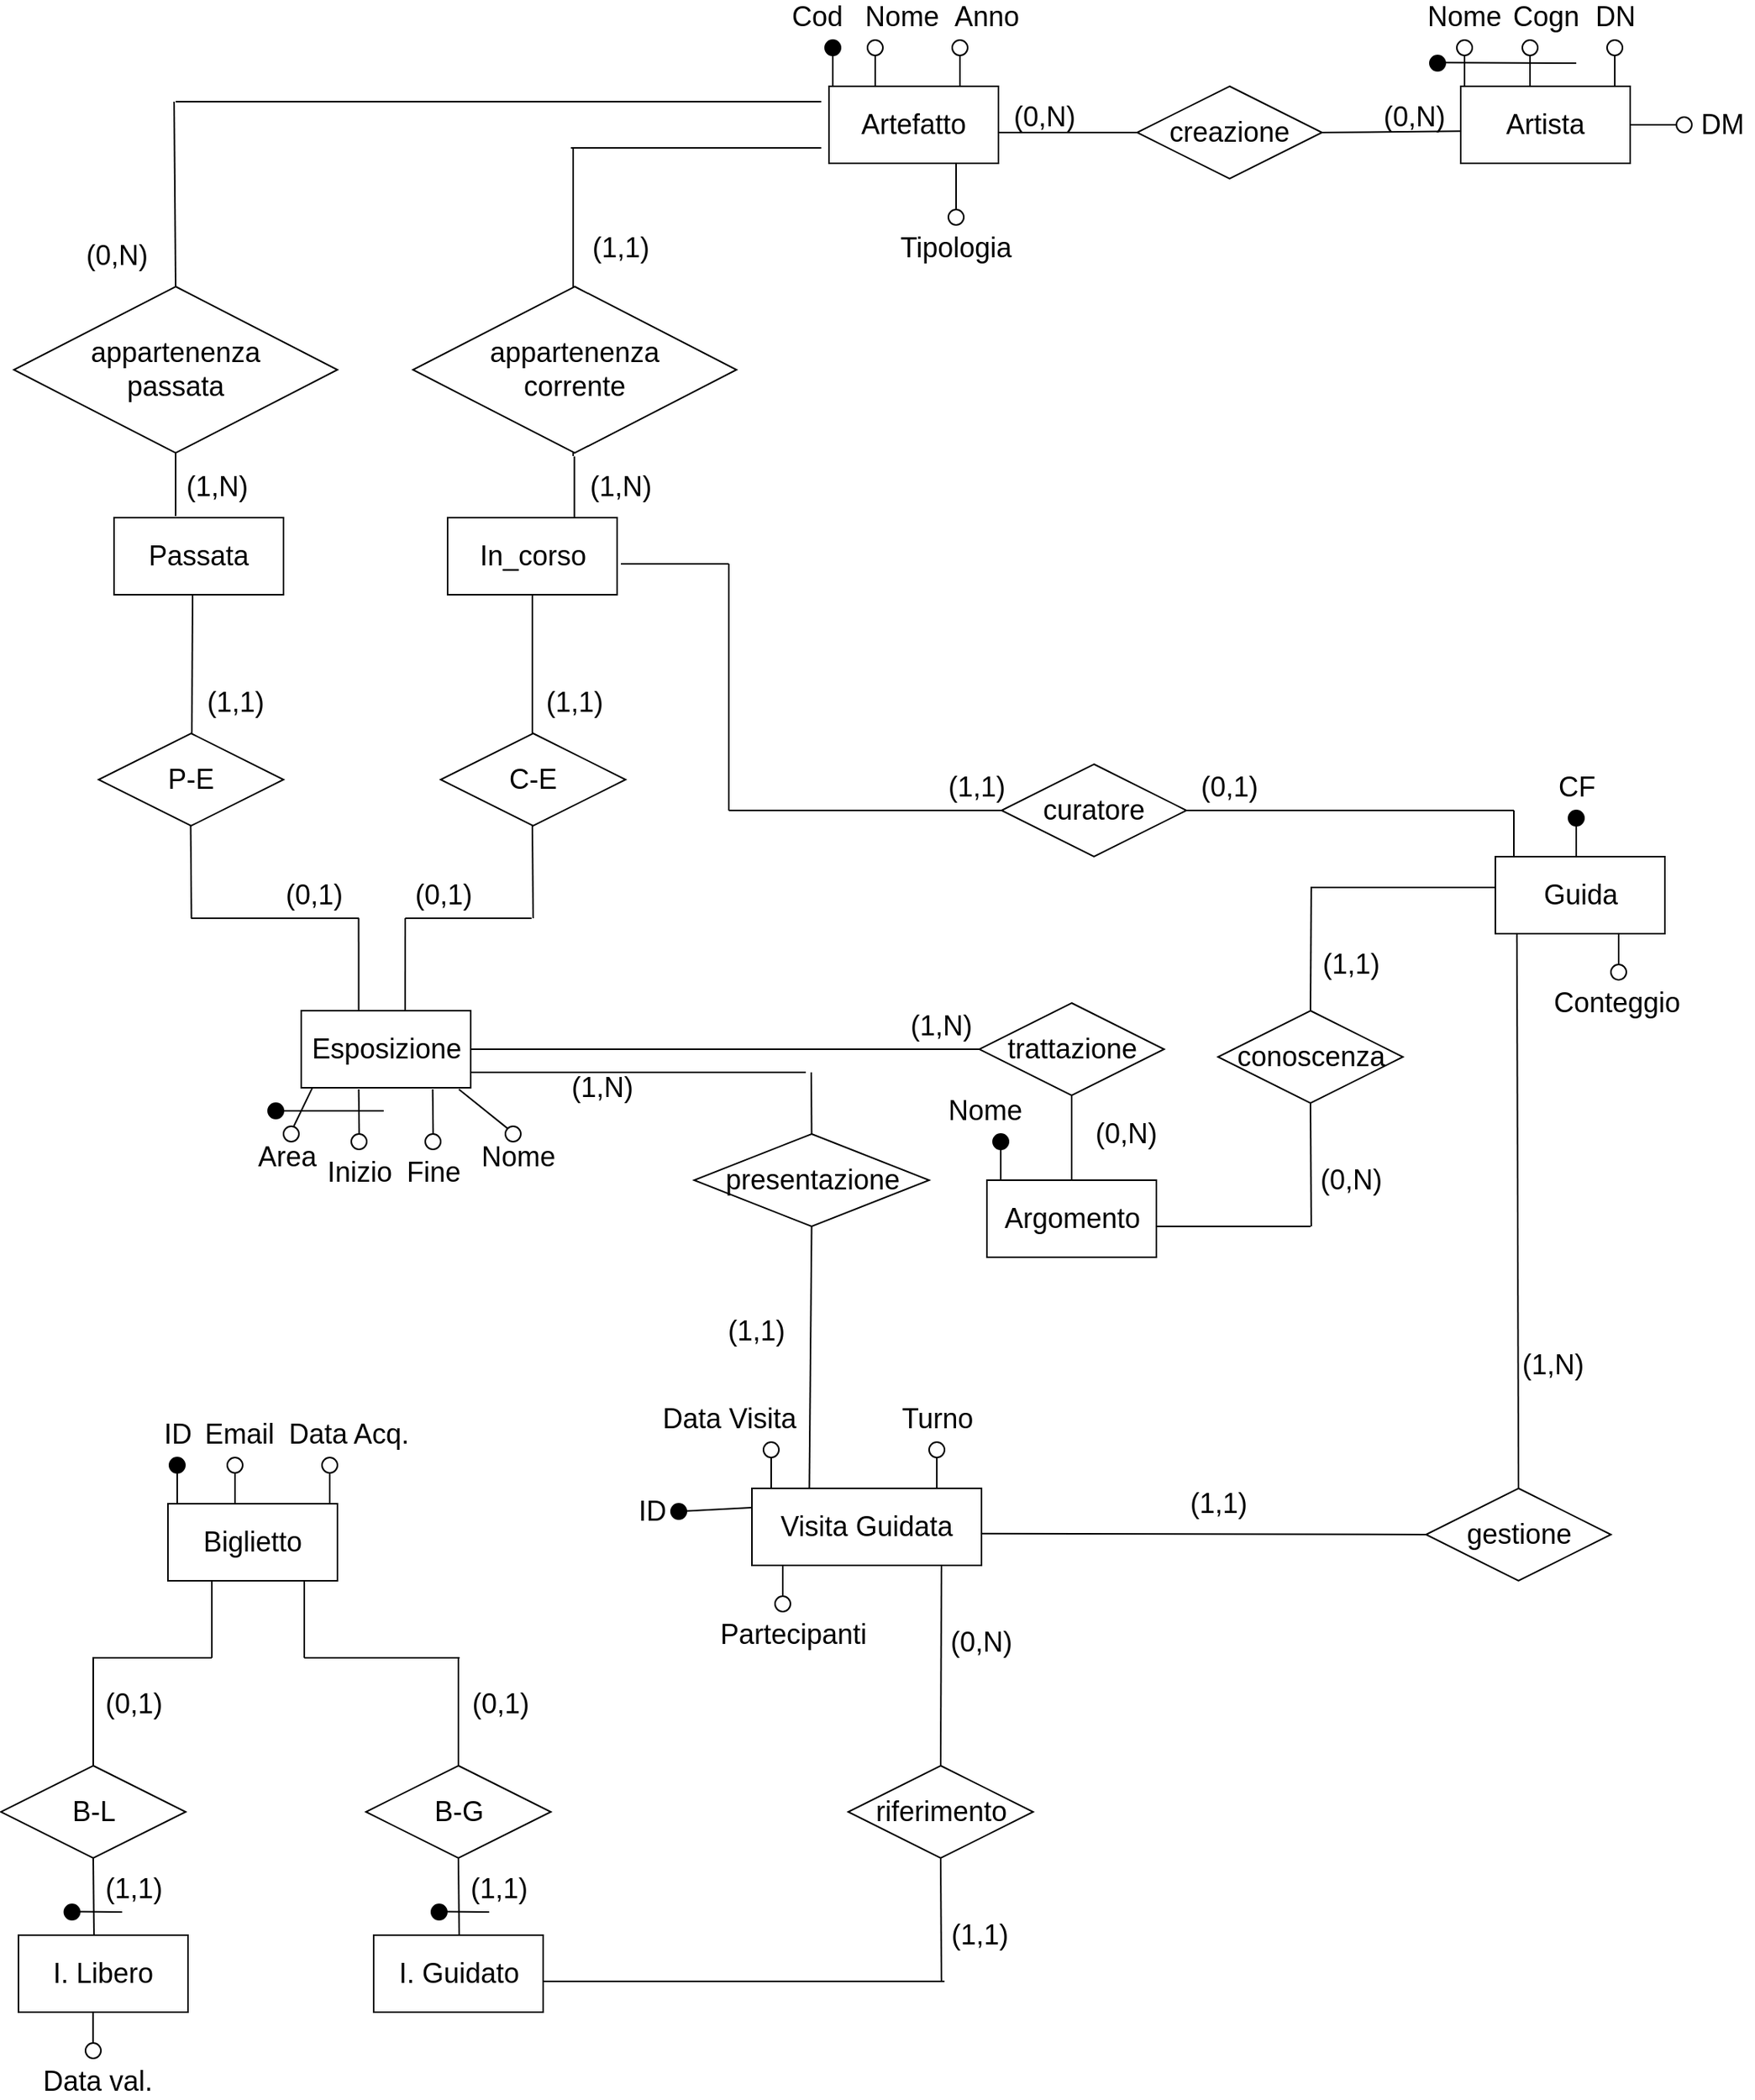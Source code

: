 <mxfile version="27.0.5">
  <diagram name="Pagina-1" id="Ua4fDR24wiAR4LlEWLa4">
    <mxGraphModel dx="5289" dy="1716" grid="1" gridSize="10" guides="1" tooltips="1" connect="1" arrows="1" fold="1" page="1" pageScale="1" pageWidth="1169" pageHeight="1654" math="0" shadow="0">
      <root>
        <mxCell id="0" />
        <mxCell id="1" parent="0" />
        <mxCell id="BTts3sad6gbxhObY6tP0-1" value="&lt;font style=&quot;font-size: 18px;&quot;&gt;Artefatto&lt;/font&gt;" style="whiteSpace=wrap;html=1;align=center;" parent="1" vertex="1">
          <mxGeometry x="-1775" y="80" width="110" height="50" as="geometry" />
        </mxCell>
        <mxCell id="BTts3sad6gbxhObY6tP0-2" value="" style="endArrow=none;html=1;rounded=0;entryX=0.5;entryY=1;entryDx=0;entryDy=0;entryPerimeter=0;" parent="1" source="BTts3sad6gbxhObY6tP0-11" edge="1">
          <mxGeometry width="50" height="50" relative="1" as="geometry">
            <mxPoint x="-1772.5" y="80" as="sourcePoint" />
            <mxPoint x="-1772.5" y="60" as="targetPoint" />
          </mxGeometry>
        </mxCell>
        <mxCell id="BTts3sad6gbxhObY6tP0-3" value="&lt;font style=&quot;font-size: 18px;&quot;&gt;Cod&lt;/font&gt;" style="text;html=1;align=center;verticalAlign=middle;whiteSpace=wrap;rounded=0;" parent="1" vertex="1">
          <mxGeometry x="-1805" y="30" width="45" height="10" as="geometry" />
        </mxCell>
        <mxCell id="BTts3sad6gbxhObY6tP0-4" value="" style="verticalLabelPosition=bottom;verticalAlign=top;html=1;shape=mxgraph.flowchart.on-page_reference;" parent="1" vertex="1">
          <mxGeometry x="-1750" y="50" width="10" height="10" as="geometry" />
        </mxCell>
        <mxCell id="BTts3sad6gbxhObY6tP0-5" value="" style="endArrow=none;html=1;rounded=0;entryX=0.5;entryY=1;entryDx=0;entryDy=0;entryPerimeter=0;" parent="1" target="BTts3sad6gbxhObY6tP0-4" edge="1">
          <mxGeometry width="50" height="50" relative="1" as="geometry">
            <mxPoint x="-1745" y="80" as="sourcePoint" />
            <mxPoint x="-1700" y="60" as="targetPoint" />
          </mxGeometry>
        </mxCell>
        <mxCell id="BTts3sad6gbxhObY6tP0-6" value="&lt;font style=&quot;font-size: 18px;&quot;&gt;Nome&lt;/font&gt;" style="text;html=1;align=center;verticalAlign=middle;whiteSpace=wrap;rounded=0;" parent="1" vertex="1">
          <mxGeometry x="-1750" y="30" width="45" height="10" as="geometry" />
        </mxCell>
        <mxCell id="BTts3sad6gbxhObY6tP0-7" value="" style="verticalLabelPosition=bottom;verticalAlign=top;html=1;shape=mxgraph.flowchart.on-page_reference;" parent="1" vertex="1">
          <mxGeometry x="-1695" y="50" width="10" height="10" as="geometry" />
        </mxCell>
        <mxCell id="BTts3sad6gbxhObY6tP0-8" value="" style="endArrow=none;html=1;rounded=0;entryX=0.5;entryY=1;entryDx=0;entryDy=0;entryPerimeter=0;" parent="1" target="BTts3sad6gbxhObY6tP0-7" edge="1">
          <mxGeometry width="50" height="50" relative="1" as="geometry">
            <mxPoint x="-1690" y="80" as="sourcePoint" />
            <mxPoint x="-1645" y="60" as="targetPoint" />
          </mxGeometry>
        </mxCell>
        <mxCell id="BTts3sad6gbxhObY6tP0-9" value="&lt;font style=&quot;font-size: 18px;&quot;&gt;Anno&lt;/font&gt;" style="text;html=1;align=center;verticalAlign=middle;whiteSpace=wrap;rounded=0;" parent="1" vertex="1">
          <mxGeometry x="-1695" y="30" width="45" height="10" as="geometry" />
        </mxCell>
        <mxCell id="BTts3sad6gbxhObY6tP0-10" value="" style="endArrow=none;html=1;rounded=0;entryX=0.5;entryY=1;entryDx=0;entryDy=0;entryPerimeter=0;" parent="1" target="BTts3sad6gbxhObY6tP0-11" edge="1">
          <mxGeometry width="50" height="50" relative="1" as="geometry">
            <mxPoint x="-1772.5" y="80" as="sourcePoint" />
            <mxPoint x="-1772.5" y="60" as="targetPoint" />
          </mxGeometry>
        </mxCell>
        <mxCell id="BTts3sad6gbxhObY6tP0-11" value="" style="verticalLabelPosition=bottom;verticalAlign=top;html=1;shape=mxgraph.flowchart.on-page_reference;fillColor=#000000;" parent="1" vertex="1">
          <mxGeometry x="-1777.5" y="50" width="10" height="10" as="geometry" />
        </mxCell>
        <mxCell id="BTts3sad6gbxhObY6tP0-12" value="&lt;font style=&quot;font-size: 18px;&quot;&gt;Artista&lt;/font&gt;" style="whiteSpace=wrap;html=1;align=center;" parent="1" vertex="1">
          <mxGeometry x="-1365" y="80" width="110" height="50" as="geometry" />
        </mxCell>
        <mxCell id="BTts3sad6gbxhObY6tP0-13" value="" style="endArrow=none;html=1;rounded=0;entryX=0.5;entryY=1;entryDx=0;entryDy=0;entryPerimeter=0;" parent="1" source="BTts3sad6gbxhObY6tP0-22" edge="1">
          <mxGeometry width="50" height="50" relative="1" as="geometry">
            <mxPoint x="-1362.5" y="80" as="sourcePoint" />
            <mxPoint x="-1362.5" y="60" as="targetPoint" />
          </mxGeometry>
        </mxCell>
        <mxCell id="BTts3sad6gbxhObY6tP0-14" value="&lt;font style=&quot;font-size: 18px;&quot;&gt;Nome&lt;/font&gt;" style="text;html=1;align=center;verticalAlign=middle;whiteSpace=wrap;rounded=0;" parent="1" vertex="1">
          <mxGeometry x="-1385" y="30" width="45" height="10" as="geometry" />
        </mxCell>
        <mxCell id="BTts3sad6gbxhObY6tP0-15" value="" style="verticalLabelPosition=bottom;verticalAlign=top;html=1;shape=mxgraph.flowchart.on-page_reference;" parent="1" vertex="1">
          <mxGeometry x="-1325" y="50" width="10" height="10" as="geometry" />
        </mxCell>
        <mxCell id="BTts3sad6gbxhObY6tP0-16" value="" style="endArrow=none;html=1;rounded=0;entryX=0.5;entryY=1;entryDx=0;entryDy=0;entryPerimeter=0;" parent="1" target="BTts3sad6gbxhObY6tP0-15" edge="1">
          <mxGeometry width="50" height="50" relative="1" as="geometry">
            <mxPoint x="-1320" y="80" as="sourcePoint" />
            <mxPoint x="-1275" y="60" as="targetPoint" />
          </mxGeometry>
        </mxCell>
        <mxCell id="BTts3sad6gbxhObY6tP0-17" value="&lt;font style=&quot;font-size: 18px;&quot;&gt;Cogn&lt;/font&gt;" style="text;html=1;align=center;verticalAlign=middle;whiteSpace=wrap;rounded=0;" parent="1" vertex="1">
          <mxGeometry x="-1332.5" y="30" width="45" height="10" as="geometry" />
        </mxCell>
        <mxCell id="BTts3sad6gbxhObY6tP0-18" value="" style="verticalLabelPosition=bottom;verticalAlign=top;html=1;shape=mxgraph.flowchart.on-page_reference;" parent="1" vertex="1">
          <mxGeometry x="-1270" y="50" width="10" height="10" as="geometry" />
        </mxCell>
        <mxCell id="BTts3sad6gbxhObY6tP0-19" value="" style="endArrow=none;html=1;rounded=0;entryX=0.5;entryY=1;entryDx=0;entryDy=0;entryPerimeter=0;" parent="1" target="BTts3sad6gbxhObY6tP0-18" edge="1">
          <mxGeometry width="50" height="50" relative="1" as="geometry">
            <mxPoint x="-1265" y="80" as="sourcePoint" />
            <mxPoint x="-1220" y="60" as="targetPoint" />
          </mxGeometry>
        </mxCell>
        <mxCell id="BTts3sad6gbxhObY6tP0-20" value="&lt;font style=&quot;font-size: 18px;&quot;&gt;DN&lt;/font&gt;" style="text;html=1;align=center;verticalAlign=middle;whiteSpace=wrap;rounded=0;" parent="1" vertex="1">
          <mxGeometry x="-1287.5" y="30" width="45" height="10" as="geometry" />
        </mxCell>
        <mxCell id="BTts3sad6gbxhObY6tP0-21" value="" style="endArrow=none;html=1;rounded=0;entryX=0.5;entryY=1;entryDx=0;entryDy=0;entryPerimeter=0;" parent="1" target="BTts3sad6gbxhObY6tP0-22" edge="1">
          <mxGeometry width="50" height="50" relative="1" as="geometry">
            <mxPoint x="-1362.5" y="80" as="sourcePoint" />
            <mxPoint x="-1362.5" y="60" as="targetPoint" />
          </mxGeometry>
        </mxCell>
        <mxCell id="BTts3sad6gbxhObY6tP0-22" value="" style="verticalLabelPosition=bottom;verticalAlign=top;html=1;shape=mxgraph.flowchart.on-page_reference;fillColor=#FFFFFF;" parent="1" vertex="1">
          <mxGeometry x="-1367.5" y="50" width="10" height="10" as="geometry" />
        </mxCell>
        <mxCell id="BTts3sad6gbxhObY6tP0-23" value="" style="endArrow=none;html=1;rounded=0;exitX=1;exitY=0.5;exitDx=0;exitDy=0;" parent="1" source="BTts3sad6gbxhObY6tP0-26" edge="1">
          <mxGeometry width="50" height="50" relative="1" as="geometry">
            <mxPoint x="-1202.5" y="110" as="sourcePoint" />
            <mxPoint x="-1225" y="105" as="targetPoint" />
          </mxGeometry>
        </mxCell>
        <mxCell id="BTts3sad6gbxhObY6tP0-24" value="&lt;font style=&quot;font-size: 18px;&quot;&gt;DM&lt;/font&gt;" style="text;html=1;align=center;verticalAlign=middle;whiteSpace=wrap;rounded=0;" parent="1" vertex="1">
          <mxGeometry x="-1215" y="100" width="40" height="10" as="geometry" />
        </mxCell>
        <mxCell id="BTts3sad6gbxhObY6tP0-25" value="" style="endArrow=none;html=1;rounded=0;exitX=1;exitY=0.5;exitDx=0;exitDy=0;" parent="1" source="BTts3sad6gbxhObY6tP0-12" target="BTts3sad6gbxhObY6tP0-26" edge="1">
          <mxGeometry width="50" height="50" relative="1" as="geometry">
            <mxPoint x="-1255" y="105" as="sourcePoint" />
            <mxPoint x="-1225" y="105" as="targetPoint" />
          </mxGeometry>
        </mxCell>
        <mxCell id="BTts3sad6gbxhObY6tP0-26" value="" style="verticalLabelPosition=bottom;verticalAlign=top;html=1;shape=mxgraph.flowchart.on-page_reference;" parent="1" vertex="1">
          <mxGeometry x="-1225" y="100" width="10" height="10" as="geometry" />
        </mxCell>
        <mxCell id="BTts3sad6gbxhObY6tP0-27" value="" style="endArrow=none;html=1;rounded=0;" parent="1" edge="1">
          <mxGeometry width="50" height="50" relative="1" as="geometry">
            <mxPoint x="-1376.25" y="64.58" as="sourcePoint" />
            <mxPoint x="-1290" y="65" as="targetPoint" />
          </mxGeometry>
        </mxCell>
        <mxCell id="BTts3sad6gbxhObY6tP0-28" value="" style="verticalLabelPosition=bottom;verticalAlign=top;html=1;shape=mxgraph.flowchart.on-page_reference;fillColor=#000000;" parent="1" vertex="1">
          <mxGeometry x="-1385" y="60" width="10" height="10" as="geometry" />
        </mxCell>
        <mxCell id="BTts3sad6gbxhObY6tP0-29" value="" style="endArrow=none;html=1;rounded=0;entryX=0;entryY=0.5;entryDx=0;entryDy=0;" parent="1" target="BTts3sad6gbxhObY6tP0-31" edge="1">
          <mxGeometry width="50" height="50" relative="1" as="geometry">
            <mxPoint x="-1665" y="110" as="sourcePoint" />
            <mxPoint x="-1575" y="110" as="targetPoint" />
          </mxGeometry>
        </mxCell>
        <mxCell id="BTts3sad6gbxhObY6tP0-30" value="" style="endArrow=none;html=1;rounded=0;exitX=1;exitY=0.5;exitDx=0;exitDy=0;" parent="1" source="BTts3sad6gbxhObY6tP0-31" edge="1">
          <mxGeometry width="50" height="50" relative="1" as="geometry">
            <mxPoint x="-1455" y="109" as="sourcePoint" />
            <mxPoint x="-1365" y="109.17" as="targetPoint" />
          </mxGeometry>
        </mxCell>
        <mxCell id="BTts3sad6gbxhObY6tP0-31" value="&lt;font style=&quot;font-size: 18px;&quot;&gt;creazione&lt;/font&gt;" style="shape=rhombus;perimeter=rhombusPerimeter;whiteSpace=wrap;html=1;align=center;" parent="1" vertex="1">
          <mxGeometry x="-1575" y="80" width="120" height="60" as="geometry" />
        </mxCell>
        <mxCell id="BTts3sad6gbxhObY6tP0-32" value="&lt;font style=&quot;font-size: 18px;&quot;&gt;(0,N)&lt;/font&gt;" style="text;html=1;align=center;verticalAlign=middle;whiteSpace=wrap;rounded=0;" parent="1" vertex="1">
          <mxGeometry x="-1655" y="90" width="40" height="20" as="geometry" />
        </mxCell>
        <mxCell id="BTts3sad6gbxhObY6tP0-33" value="&lt;font style=&quot;font-size: 18px;&quot;&gt;(0,N)&lt;/font&gt;" style="text;html=1;align=center;verticalAlign=middle;whiteSpace=wrap;rounded=0;" parent="1" vertex="1">
          <mxGeometry x="-1415" y="90" width="40" height="20" as="geometry" />
        </mxCell>
        <mxCell id="BTts3sad6gbxhObY6tP0-34" value="&lt;span style=&quot;font-size: 18px;&quot;&gt;Esposizione&lt;/span&gt;" style="whiteSpace=wrap;html=1;align=center;" parent="1" vertex="1">
          <mxGeometry x="-2117.5" y="680" width="110" height="50" as="geometry" />
        </mxCell>
        <mxCell id="BTts3sad6gbxhObY6tP0-35" value="" style="endArrow=none;html=1;rounded=0;entryX=0.617;entryY=-0.019;entryDx=0;entryDy=0;entryPerimeter=0;" parent="1" edge="1">
          <mxGeometry width="50" height="50" relative="1" as="geometry">
            <mxPoint x="-2080.196" y="730.95" as="sourcePoint" />
            <mxPoint x="-2079.88" y="760" as="targetPoint" />
          </mxGeometry>
        </mxCell>
        <mxCell id="BTts3sad6gbxhObY6tP0-36" value="" style="verticalLabelPosition=bottom;verticalAlign=top;html=1;shape=mxgraph.flowchart.on-page_reference;fillColor=#FFFFFF;" parent="1" vertex="1">
          <mxGeometry x="-2085" y="760" width="10" height="10" as="geometry" />
        </mxCell>
        <mxCell id="BTts3sad6gbxhObY6tP0-37" value="" style="endArrow=none;html=1;rounded=0;exitX=0.5;exitY=0;exitDx=0;exitDy=0;" parent="1" edge="1">
          <mxGeometry relative="1" as="geometry">
            <mxPoint x="-1941" y="320" as="sourcePoint" />
            <mxPoint x="-1941" y="120" as="targetPoint" />
          </mxGeometry>
        </mxCell>
        <mxCell id="BTts3sad6gbxhObY6tP0-38" value="&lt;span style=&quot;font-size: 18px;&quot;&gt;appartenenza&lt;/span&gt;&lt;div&gt;&lt;span style=&quot;font-size: 18px;&quot;&gt;corrente&lt;/span&gt;&lt;/div&gt;" style="shape=rhombus;perimeter=rhombusPerimeter;whiteSpace=wrap;html=1;align=center;" parent="1" vertex="1">
          <mxGeometry x="-2045" y="210" width="210" height="108" as="geometry" />
        </mxCell>
        <mxCell id="BTts3sad6gbxhObY6tP0-39" value="" style="endArrow=none;html=1;rounded=0;entryX=0.5;entryY=1;entryDx=0;entryDy=0;entryPerimeter=0;" parent="1" source="BTts3sad6gbxhObY6tP0-42" edge="1">
          <mxGeometry width="50" height="50" relative="1" as="geometry">
            <mxPoint x="-1290" y="580" as="sourcePoint" />
            <mxPoint x="-1290" y="560" as="targetPoint" />
          </mxGeometry>
        </mxCell>
        <mxCell id="BTts3sad6gbxhObY6tP0-40" value="&lt;span style=&quot;font-size: 18px;&quot;&gt;CF&lt;/span&gt;" style="text;html=1;align=center;verticalAlign=middle;whiteSpace=wrap;rounded=0;" parent="1" vertex="1">
          <mxGeometry x="-1312.5" y="530" width="45" height="10" as="geometry" />
        </mxCell>
        <mxCell id="BTts3sad6gbxhObY6tP0-41" value="" style="endArrow=none;html=1;rounded=0;entryX=0.5;entryY=1;entryDx=0;entryDy=0;entryPerimeter=0;" parent="1" target="BTts3sad6gbxhObY6tP0-42" edge="1">
          <mxGeometry width="50" height="50" relative="1" as="geometry">
            <mxPoint x="-1290" y="580" as="sourcePoint" />
            <mxPoint x="-1290" y="560" as="targetPoint" />
          </mxGeometry>
        </mxCell>
        <mxCell id="BTts3sad6gbxhObY6tP0-42" value="" style="verticalLabelPosition=bottom;verticalAlign=top;html=1;shape=mxgraph.flowchart.on-page_reference;fillColor=#000000;" parent="1" vertex="1">
          <mxGeometry x="-1295" y="550" width="10" height="10" as="geometry" />
        </mxCell>
        <mxCell id="BTts3sad6gbxhObY6tP0-43" value="&lt;span style=&quot;font-size: 18px;&quot;&gt;Guida&lt;/span&gt;" style="whiteSpace=wrap;html=1;align=center;" parent="1" vertex="1">
          <mxGeometry x="-1342.5" y="580" width="110" height="50" as="geometry" />
        </mxCell>
        <mxCell id="BTts3sad6gbxhObY6tP0-44" value="" style="verticalLabelPosition=bottom;verticalAlign=top;html=1;shape=mxgraph.flowchart.on-page_reference;" parent="1" vertex="1">
          <mxGeometry x="-1267.5" y="650" width="10" height="10" as="geometry" />
        </mxCell>
        <mxCell id="BTts3sad6gbxhObY6tP0-45" value="" style="endArrow=none;html=1;rounded=0;entryX=0.5;entryY=0;entryDx=0;entryDy=0;entryPerimeter=0;" parent="1" target="BTts3sad6gbxhObY6tP0-44" edge="1">
          <mxGeometry width="50" height="50" relative="1" as="geometry">
            <mxPoint x="-1262.5" y="630" as="sourcePoint" />
            <mxPoint x="-1216.5" y="660" as="targetPoint" />
          </mxGeometry>
        </mxCell>
        <mxCell id="BTts3sad6gbxhObY6tP0-46" value="&lt;span style=&quot;font-size: 18px;&quot;&gt;Conteggio&lt;/span&gt;" style="text;html=1;align=center;verticalAlign=middle;whiteSpace=wrap;rounded=0;" parent="1" vertex="1">
          <mxGeometry x="-1286.5" y="670" width="45" height="10" as="geometry" />
        </mxCell>
        <mxCell id="BTts3sad6gbxhObY6tP0-47" value="&lt;span style=&quot;font-size: 18px;&quot;&gt;Argomento&lt;/span&gt;" style="whiteSpace=wrap;html=1;align=center;" parent="1" vertex="1">
          <mxGeometry x="-1672.5" y="790" width="110" height="50" as="geometry" />
        </mxCell>
        <mxCell id="BTts3sad6gbxhObY6tP0-48" value="" style="verticalLabelPosition=bottom;verticalAlign=top;html=1;shape=mxgraph.flowchart.on-page_reference;fillColor=#000000;" parent="1" vertex="1">
          <mxGeometry x="-1668.5" y="760" width="10" height="10" as="geometry" />
        </mxCell>
        <mxCell id="BTts3sad6gbxhObY6tP0-49" value="" style="endArrow=none;html=1;rounded=0;entryX=0.5;entryY=1;entryDx=0;entryDy=0;entryPerimeter=0;" parent="1" target="BTts3sad6gbxhObY6tP0-48" edge="1">
          <mxGeometry width="50" height="50" relative="1" as="geometry">
            <mxPoint x="-1663.5" y="790" as="sourcePoint" />
            <mxPoint x="-1618.5" y="770" as="targetPoint" />
          </mxGeometry>
        </mxCell>
        <mxCell id="BTts3sad6gbxhObY6tP0-50" value="&lt;font style=&quot;font-size: 18px;&quot;&gt;Nome&lt;/font&gt;" style="text;html=1;align=center;verticalAlign=middle;whiteSpace=wrap;rounded=0;" parent="1" vertex="1">
          <mxGeometry x="-1696.5" y="740" width="45" height="10" as="geometry" />
        </mxCell>
        <mxCell id="BTts3sad6gbxhObY6tP0-51" value="" style="endArrow=none;html=1;rounded=0;entryX=0;entryY=0.5;entryDx=0;entryDy=0;exitX=1;exitY=0.5;exitDx=0;exitDy=0;" parent="1" source="BTts3sad6gbxhObY6tP0-34" target="BTts3sad6gbxhObY6tP0-53" edge="1">
          <mxGeometry width="50" height="50" relative="1" as="geometry">
            <mxPoint x="-1972.5" y="820" as="sourcePoint" />
            <mxPoint x="-1882.5" y="820" as="targetPoint" />
          </mxGeometry>
        </mxCell>
        <mxCell id="BTts3sad6gbxhObY6tP0-52" value="" style="endArrow=none;html=1;rounded=0;exitX=0.5;exitY=1;exitDx=0;exitDy=0;entryX=0.5;entryY=0;entryDx=0;entryDy=0;" parent="1" source="BTts3sad6gbxhObY6tP0-53" target="BTts3sad6gbxhObY6tP0-47" edge="1">
          <mxGeometry width="50" height="50" relative="1" as="geometry">
            <mxPoint x="-1762.5" y="819" as="sourcePoint" />
            <mxPoint x="-1672.5" y="820" as="targetPoint" />
          </mxGeometry>
        </mxCell>
        <mxCell id="BTts3sad6gbxhObY6tP0-53" value="&lt;span style=&quot;font-size: 18px;&quot;&gt;trattazione&lt;/span&gt;" style="shape=rhombus;perimeter=rhombusPerimeter;whiteSpace=wrap;html=1;align=center;" parent="1" vertex="1">
          <mxGeometry x="-1677.5" y="675" width="120" height="60" as="geometry" />
        </mxCell>
        <mxCell id="BTts3sad6gbxhObY6tP0-54" value="&lt;font style=&quot;font-size: 18px;&quot;&gt;(1,N)&lt;/font&gt;" style="text;html=1;align=center;verticalAlign=middle;whiteSpace=wrap;rounded=0;" parent="1" vertex="1">
          <mxGeometry x="-1722.5" y="680" width="40" height="20" as="geometry" />
        </mxCell>
        <mxCell id="BTts3sad6gbxhObY6tP0-55" value="&lt;font style=&quot;font-size: 18px;&quot;&gt;(0,N)&lt;/font&gt;" style="text;html=1;align=center;verticalAlign=middle;whiteSpace=wrap;rounded=0;" parent="1" vertex="1">
          <mxGeometry x="-1602.5" y="750" width="40" height="20" as="geometry" />
        </mxCell>
        <mxCell id="BTts3sad6gbxhObY6tP0-56" value="&lt;span style=&quot;font-size: 18px;&quot;&gt;conoscenza&lt;/span&gt;" style="shape=rhombus;perimeter=rhombusPerimeter;whiteSpace=wrap;html=1;align=center;" parent="1" vertex="1">
          <mxGeometry x="-1522.5" y="680" width="120" height="60" as="geometry" />
        </mxCell>
        <mxCell id="BTts3sad6gbxhObY6tP0-57" value="" style="endArrow=none;html=1;rounded=0;exitX=0.5;exitY=0;exitDx=0;exitDy=0;" parent="1" source="BTts3sad6gbxhObY6tP0-56" edge="1">
          <mxGeometry width="50" height="50" relative="1" as="geometry">
            <mxPoint x="-1514" y="620" as="sourcePoint" />
            <mxPoint x="-1462" y="600" as="targetPoint" />
          </mxGeometry>
        </mxCell>
        <mxCell id="BTts3sad6gbxhObY6tP0-58" value="&lt;font style=&quot;font-size: 18px;&quot;&gt;(1,1)&lt;/font&gt;" style="text;html=1;align=center;verticalAlign=middle;whiteSpace=wrap;rounded=0;" parent="1" vertex="1">
          <mxGeometry x="-1456.5" y="640" width="40" height="20" as="geometry" />
        </mxCell>
        <mxCell id="BTts3sad6gbxhObY6tP0-59" value="" style="endArrow=none;html=1;rounded=0;exitX=0.5;exitY=0;exitDx=0;exitDy=0;entryX=0.5;entryY=1;entryDx=0;entryDy=0;" parent="1" target="BTts3sad6gbxhObY6tP0-56" edge="1">
          <mxGeometry width="50" height="50" relative="1" as="geometry">
            <mxPoint x="-1462" y="820" as="sourcePoint" />
            <mxPoint x="-1462" y="740" as="targetPoint" />
          </mxGeometry>
        </mxCell>
        <mxCell id="BTts3sad6gbxhObY6tP0-60" value="&lt;font style=&quot;font-size: 18px;&quot;&gt;(0,N)&lt;/font&gt;" style="text;html=1;align=center;verticalAlign=middle;whiteSpace=wrap;rounded=0;" parent="1" vertex="1">
          <mxGeometry x="-1456.5" y="780" width="40" height="20" as="geometry" />
        </mxCell>
        <mxCell id="BTts3sad6gbxhObY6tP0-61" value="" style="endArrow=none;html=1;rounded=0;" parent="1" edge="1">
          <mxGeometry width="50" height="50" relative="1" as="geometry">
            <mxPoint x="-1462.5" y="600" as="sourcePoint" />
            <mxPoint x="-1342.5" y="600" as="targetPoint" />
          </mxGeometry>
        </mxCell>
        <mxCell id="BTts3sad6gbxhObY6tP0-62" value="" style="endArrow=none;html=1;rounded=0;" parent="1" edge="1">
          <mxGeometry width="50" height="50" relative="1" as="geometry">
            <mxPoint x="-1562.5" y="820" as="sourcePoint" />
            <mxPoint x="-1462.5" y="820" as="targetPoint" />
          </mxGeometry>
        </mxCell>
        <mxCell id="BTts3sad6gbxhObY6tP0-63" value="&lt;span style=&quot;font-size: 18px;&quot;&gt;Visita Guidata&lt;/span&gt;" style="whiteSpace=wrap;html=1;align=center;" parent="1" vertex="1">
          <mxGeometry x="-1825" y="990" width="149" height="50" as="geometry" />
        </mxCell>
        <mxCell id="BTts3sad6gbxhObY6tP0-64" value="" style="verticalLabelPosition=bottom;verticalAlign=top;html=1;shape=mxgraph.flowchart.on-page_reference;" parent="1" vertex="1">
          <mxGeometry x="-1817.5" y="960" width="10" height="10" as="geometry" />
        </mxCell>
        <mxCell id="BTts3sad6gbxhObY6tP0-65" value="" style="endArrow=none;html=1;rounded=0;entryX=0.5;entryY=1;entryDx=0;entryDy=0;entryPerimeter=0;" parent="1" target="BTts3sad6gbxhObY6tP0-64" edge="1">
          <mxGeometry width="50" height="50" relative="1" as="geometry">
            <mxPoint x="-1812.5" y="990" as="sourcePoint" />
            <mxPoint x="-1767.5" y="970" as="targetPoint" />
          </mxGeometry>
        </mxCell>
        <mxCell id="BTts3sad6gbxhObY6tP0-66" value="&lt;font style=&quot;font-size: 18px;&quot;&gt;Data Visita&lt;/font&gt;" style="text;html=1;align=center;verticalAlign=middle;whiteSpace=wrap;rounded=0;" parent="1" vertex="1">
          <mxGeometry x="-1886" y="940" width="92.5" height="10" as="geometry" />
        </mxCell>
        <mxCell id="BTts3sad6gbxhObY6tP0-67" value="" style="verticalLabelPosition=bottom;verticalAlign=top;html=1;shape=mxgraph.flowchart.on-page_reference;" parent="1" vertex="1">
          <mxGeometry x="-1710" y="960" width="10" height="10" as="geometry" />
        </mxCell>
        <mxCell id="BTts3sad6gbxhObY6tP0-68" value="" style="endArrow=none;html=1;rounded=0;entryX=0.5;entryY=1;entryDx=0;entryDy=0;entryPerimeter=0;" parent="1" target="BTts3sad6gbxhObY6tP0-67" edge="1">
          <mxGeometry width="50" height="50" relative="1" as="geometry">
            <mxPoint x="-1705" y="990" as="sourcePoint" />
            <mxPoint x="-1660" y="970" as="targetPoint" />
          </mxGeometry>
        </mxCell>
        <mxCell id="BTts3sad6gbxhObY6tP0-69" value="&lt;span style=&quot;font-size: 18px;&quot;&gt;Turno&lt;/span&gt;" style="text;html=1;align=center;verticalAlign=middle;whiteSpace=wrap;rounded=0;" parent="1" vertex="1">
          <mxGeometry x="-1727.5" y="940" width="45" height="10" as="geometry" />
        </mxCell>
        <mxCell id="BTts3sad6gbxhObY6tP0-70" value="" style="verticalLabelPosition=bottom;verticalAlign=top;html=1;shape=mxgraph.flowchart.on-page_reference;" parent="1" vertex="1">
          <mxGeometry x="-1810" y="1060" width="10" height="10" as="geometry" />
        </mxCell>
        <mxCell id="BTts3sad6gbxhObY6tP0-71" value="" style="endArrow=none;html=1;rounded=0;entryX=0.5;entryY=0;entryDx=0;entryDy=0;entryPerimeter=0;" parent="1" target="BTts3sad6gbxhObY6tP0-70" edge="1">
          <mxGeometry width="50" height="50" relative="1" as="geometry">
            <mxPoint x="-1805" y="1040" as="sourcePoint" />
            <mxPoint x="-1760" y="1070" as="targetPoint" />
          </mxGeometry>
        </mxCell>
        <mxCell id="BTts3sad6gbxhObY6tP0-72" value="&lt;span style=&quot;font-size: 18px;&quot;&gt;Partecipanti&lt;/span&gt;" style="text;html=1;align=center;verticalAlign=middle;whiteSpace=wrap;rounded=0;" parent="1" vertex="1">
          <mxGeometry x="-1852.5" y="1080" width="107.5" height="10" as="geometry" />
        </mxCell>
        <mxCell id="BTts3sad6gbxhObY6tP0-73" value="&lt;font style=&quot;font-size: 18px;&quot;&gt;gestione&lt;/font&gt;" style="shape=rhombus;perimeter=rhombusPerimeter;whiteSpace=wrap;html=1;align=center;" parent="1" vertex="1">
          <mxGeometry x="-1387.5" y="990" width="120" height="60" as="geometry" />
        </mxCell>
        <mxCell id="BTts3sad6gbxhObY6tP0-74" value="" style="endArrow=none;html=1;rounded=0;exitX=0.5;exitY=0;exitDx=0;exitDy=0;entryX=0.127;entryY=1.004;entryDx=0;entryDy=0;entryPerimeter=0;" parent="1" source="BTts3sad6gbxhObY6tP0-73" target="BTts3sad6gbxhObY6tP0-43" edge="1">
          <mxGeometry width="50" height="50" relative="1" as="geometry">
            <mxPoint x="-1379" y="890" as="sourcePoint" />
            <mxPoint x="-1327" y="870" as="targetPoint" />
          </mxGeometry>
        </mxCell>
        <mxCell id="BTts3sad6gbxhObY6tP0-75" value="&lt;span style=&quot;font-size: 18px;&quot;&gt;(1,N)&lt;/span&gt;" style="text;html=1;align=center;verticalAlign=middle;whiteSpace=wrap;rounded=0;" parent="1" vertex="1">
          <mxGeometry x="-1325" y="900" width="40" height="20" as="geometry" />
        </mxCell>
        <mxCell id="BTts3sad6gbxhObY6tP0-76" value="" style="endArrow=none;html=1;rounded=0;entryX=0;entryY=0.5;entryDx=0;entryDy=0;exitX=0.998;exitY=0.588;exitDx=0;exitDy=0;exitPerimeter=0;" parent="1" source="BTts3sad6gbxhObY6tP0-63" target="BTts3sad6gbxhObY6tP0-73" edge="1">
          <mxGeometry width="50" height="50" relative="1" as="geometry">
            <mxPoint x="-1622.5" y="1010" as="sourcePoint" />
            <mxPoint x="-1387.5" y="960" as="targetPoint" />
          </mxGeometry>
        </mxCell>
        <mxCell id="BTts3sad6gbxhObY6tP0-77" value="&lt;font style=&quot;font-size: 18px;&quot;&gt;(1,1)&lt;/font&gt;" style="text;html=1;align=center;verticalAlign=middle;whiteSpace=wrap;rounded=0;" parent="1" vertex="1">
          <mxGeometry x="-1542.5" y="990" width="40" height="20" as="geometry" />
        </mxCell>
        <mxCell id="BTts3sad6gbxhObY6tP0-78" value="&lt;span style=&quot;font-size: 18px;&quot;&gt;presentazione&lt;/span&gt;" style="shape=rhombus;perimeter=rhombusPerimeter;whiteSpace=wrap;html=1;align=center;" parent="1" vertex="1">
          <mxGeometry x="-1862.5" y="760" width="152.5" height="60" as="geometry" />
        </mxCell>
        <mxCell id="BTts3sad6gbxhObY6tP0-79" value="" style="endArrow=none;html=1;rounded=0;exitX=0.25;exitY=0;exitDx=0;exitDy=0;entryX=0.5;entryY=1;entryDx=0;entryDy=0;" parent="1" source="BTts3sad6gbxhObY6tP0-63" target="BTts3sad6gbxhObY6tP0-78" edge="1">
          <mxGeometry width="50" height="50" relative="1" as="geometry">
            <mxPoint x="-1952" y="1100" as="sourcePoint" />
            <mxPoint x="-1952.5" y="1020" as="targetPoint" />
          </mxGeometry>
        </mxCell>
        <mxCell id="BTts3sad6gbxhObY6tP0-80" value="&lt;font style=&quot;font-size: 18px;&quot;&gt;(1,1)&lt;/font&gt;" style="text;html=1;align=center;verticalAlign=middle;whiteSpace=wrap;rounded=0;" parent="1" vertex="1">
          <mxGeometry x="-1842.5" y="878" width="40" height="20" as="geometry" />
        </mxCell>
        <mxCell id="BTts3sad6gbxhObY6tP0-81" value="" style="verticalLabelPosition=bottom;verticalAlign=top;html=1;shape=mxgraph.flowchart.on-page_reference;fillColor=#000000;" parent="1" vertex="1">
          <mxGeometry x="-1877.5" y="1000" width="10" height="10" as="geometry" />
        </mxCell>
        <mxCell id="BTts3sad6gbxhObY6tP0-82" value="&lt;font style=&quot;font-size: 18px;&quot;&gt;riferimento&lt;/font&gt;" style="shape=rhombus;perimeter=rhombusPerimeter;whiteSpace=wrap;html=1;align=center;" parent="1" vertex="1">
          <mxGeometry x="-1762.5" y="1170" width="120" height="60" as="geometry" />
        </mxCell>
        <mxCell id="BTts3sad6gbxhObY6tP0-83" value="" style="endArrow=none;html=1;rounded=0;exitX=0.5;exitY=0;exitDx=0;exitDy=0;" parent="1" source="BTts3sad6gbxhObY6tP0-82" edge="1">
          <mxGeometry width="50" height="50" relative="1" as="geometry">
            <mxPoint x="-1754" y="1060" as="sourcePoint" />
            <mxPoint x="-1702" y="1040" as="targetPoint" />
          </mxGeometry>
        </mxCell>
        <mxCell id="BTts3sad6gbxhObY6tP0-84" value="&lt;font style=&quot;font-size: 18px;&quot;&gt;(0,N)&lt;/font&gt;" style="text;html=1;align=center;verticalAlign=middle;whiteSpace=wrap;rounded=0;" parent="1" vertex="1">
          <mxGeometry x="-1696.5" y="1080" width="40" height="20" as="geometry" />
        </mxCell>
        <mxCell id="BTts3sad6gbxhObY6tP0-85" value="" style="endArrow=none;html=1;rounded=0;entryX=0.5;entryY=1;entryDx=0;entryDy=0;" parent="1" target="BTts3sad6gbxhObY6tP0-82" edge="1">
          <mxGeometry width="50" height="50" relative="1" as="geometry">
            <mxPoint x="-1702" y="1310" as="sourcePoint" />
            <mxPoint x="-1702" y="1180" as="targetPoint" />
          </mxGeometry>
        </mxCell>
        <mxCell id="BTts3sad6gbxhObY6tP0-86" value="&lt;font style=&quot;font-size: 18px;&quot;&gt;(1,1)&lt;/font&gt;" style="text;html=1;align=center;verticalAlign=middle;whiteSpace=wrap;rounded=0;" parent="1" vertex="1">
          <mxGeometry x="-1697.5" y="1270" width="40" height="20" as="geometry" />
        </mxCell>
        <mxCell id="BTts3sad6gbxhObY6tP0-105" value="&lt;font style=&quot;font-size: 18px;&quot;&gt;Inizio&lt;/font&gt;" style="text;html=1;align=center;verticalAlign=middle;resizable=0;points=[];autosize=1;strokeColor=none;fillColor=none;" parent="1" vertex="1">
          <mxGeometry x="-2115" y="765" width="70" height="40" as="geometry" />
        </mxCell>
        <mxCell id="BTts3sad6gbxhObY6tP0-106" value="" style="endArrow=none;html=1;rounded=0;entryX=0.5;entryY=1;entryDx=0;entryDy=0;entryPerimeter=0;" parent="1" edge="1">
          <mxGeometry width="50" height="50" relative="1" as="geometry">
            <mxPoint x="-2126" y="833" as="sourcePoint" />
            <mxPoint x="-2126" y="833" as="targetPoint" />
          </mxGeometry>
        </mxCell>
        <mxCell id="BTts3sad6gbxhObY6tP0-107" value="&lt;span style=&quot;font-size: 18px;&quot;&gt;Area&lt;/span&gt;" style="text;html=1;align=center;verticalAlign=middle;whiteSpace=wrap;rounded=0;" parent="1" vertex="1">
          <mxGeometry x="-2149" y="770" width="45" height="10" as="geometry" />
        </mxCell>
        <mxCell id="BTts3sad6gbxhObY6tP0-108" value="" style="verticalLabelPosition=bottom;verticalAlign=top;html=1;shape=mxgraph.flowchart.on-page_reference;fillColor=#000000;" parent="1" vertex="1">
          <mxGeometry x="-2139" y="740" width="10" height="10" as="geometry" />
        </mxCell>
        <mxCell id="BTts3sad6gbxhObY6tP0-109" value="" style="endArrow=none;html=1;rounded=0;entryX=0.617;entryY=-0.019;entryDx=0;entryDy=0;entryPerimeter=0;exitX=0.065;exitY=1.004;exitDx=0;exitDy=0;exitPerimeter=0;" parent="1" source="BTts3sad6gbxhObY6tP0-34" edge="1">
          <mxGeometry width="50" height="50" relative="1" as="geometry">
            <mxPoint x="-2122.7" y="726" as="sourcePoint" />
            <mxPoint x="-2122.33" y="755" as="targetPoint" />
          </mxGeometry>
        </mxCell>
        <mxCell id="BTts3sad6gbxhObY6tP0-111" value="&lt;span style=&quot;font-size: 18px;&quot;&gt;In_corso&lt;/span&gt;" style="whiteSpace=wrap;html=1;align=center;" parent="1" vertex="1">
          <mxGeometry x="-2022.5" y="360" width="110" height="50" as="geometry" />
        </mxCell>
        <mxCell id="BTts3sad6gbxhObY6tP0-113" value="&lt;font style=&quot;font-size: 18px;&quot;&gt;Passata&lt;/font&gt;" style="whiteSpace=wrap;html=1;align=center;" parent="1" vertex="1">
          <mxGeometry x="-2239" y="360" width="110" height="50" as="geometry" />
        </mxCell>
        <mxCell id="BTts3sad6gbxhObY6tP0-114" value="" style="endArrow=none;html=1;rounded=0;entryX=0.5;entryY=0;entryDx=0;entryDy=0;" parent="1" target="BTts3sad6gbxhObY6tP0-78" edge="1">
          <mxGeometry width="50" height="50" relative="1" as="geometry">
            <mxPoint x="-1786.5" y="720" as="sourcePoint" />
            <mxPoint x="-1787.5" y="560" as="targetPoint" />
          </mxGeometry>
        </mxCell>
        <mxCell id="BTts3sad6gbxhObY6tP0-115" value="" style="endArrow=none;html=1;rounded=0;" parent="1" edge="1">
          <mxGeometry width="50" height="50" relative="1" as="geometry">
            <mxPoint x="-2007.5" y="720" as="sourcePoint" />
            <mxPoint x="-1790" y="720" as="targetPoint" />
          </mxGeometry>
        </mxCell>
        <mxCell id="BTts3sad6gbxhObY6tP0-116" value="&lt;span style=&quot;font-size: 18px;&quot;&gt;appartenenza&lt;/span&gt;&lt;div&gt;&lt;span style=&quot;font-size: 18px;&quot;&gt;passata&lt;/span&gt;&lt;/div&gt;" style="shape=rhombus;perimeter=rhombusPerimeter;whiteSpace=wrap;html=1;align=center;" parent="1" vertex="1">
          <mxGeometry x="-2304" y="210" width="210" height="108" as="geometry" />
        </mxCell>
        <mxCell id="BTts3sad6gbxhObY6tP0-117" value="" style="endArrow=none;html=1;rounded=0;entryX=0.5;entryY=0;entryDx=0;entryDy=0;" parent="1" edge="1" target="BTts3sad6gbxhObY6tP0-116">
          <mxGeometry relative="1" as="geometry">
            <mxPoint x="-2200" y="90" as="sourcePoint" />
            <mxPoint x="-2201.5" y="322.5" as="targetPoint" />
          </mxGeometry>
        </mxCell>
        <mxCell id="BTts3sad6gbxhObY6tP0-118" value="&lt;font style=&quot;font-size: 18px;&quot;&gt;(1,N)&lt;/font&gt;" style="text;html=1;align=center;verticalAlign=middle;whiteSpace=wrap;rounded=0;" parent="1" vertex="1">
          <mxGeometry x="-2192.5" y="330" width="40" height="20" as="geometry" />
        </mxCell>
        <mxCell id="BTts3sad6gbxhObY6tP0-119" value="&lt;font style=&quot;font-size: 18px;&quot;&gt;(0,N)&lt;/font&gt;" style="text;html=1;align=center;verticalAlign=middle;whiteSpace=wrap;rounded=0;" parent="1" vertex="1">
          <mxGeometry x="-2257.5" y="180" width="40" height="20" as="geometry" />
        </mxCell>
        <mxCell id="BTts3sad6gbxhObY6tP0-120" value="&lt;font style=&quot;font-size: 18px;&quot;&gt;(1,1)&lt;/font&gt;" style="text;html=1;align=center;verticalAlign=middle;whiteSpace=wrap;rounded=0;" parent="1" vertex="1">
          <mxGeometry x="-1930" y="175" width="40" height="20" as="geometry" />
        </mxCell>
        <mxCell id="BTts3sad6gbxhObY6tP0-121" value="&lt;font style=&quot;font-size: 18px;&quot;&gt;(1,N)&lt;/font&gt;" style="text;html=1;align=center;verticalAlign=middle;whiteSpace=wrap;rounded=0;" parent="1" vertex="1">
          <mxGeometry x="-1930" y="330" width="40" height="20" as="geometry" />
        </mxCell>
        <mxCell id="BTts3sad6gbxhObY6tP0-122" value="" style="endArrow=none;html=1;rounded=0;entryX=0;entryY=0.25;entryDx=0;entryDy=0;" parent="1" target="BTts3sad6gbxhObY6tP0-63" edge="1">
          <mxGeometry width="50" height="50" relative="1" as="geometry">
            <mxPoint x="-1872.5" y="1005" as="sourcePoint" />
            <mxPoint x="-1872.5" y="980" as="targetPoint" />
          </mxGeometry>
        </mxCell>
        <mxCell id="BTts3sad6gbxhObY6tP0-123" value="&lt;span style=&quot;font-size: 18px;&quot;&gt;ID&lt;/span&gt;" style="text;html=1;align=center;verticalAlign=middle;whiteSpace=wrap;rounded=0;" parent="1" vertex="1">
          <mxGeometry x="-1912.5" y="1000" width="45" height="10" as="geometry" />
        </mxCell>
        <mxCell id="BTts3sad6gbxhObY6tP0-124" value="&lt;span style=&quot;font-size: 18px;&quot;&gt;(1,N)&lt;/span&gt;" style="text;html=1;align=center;verticalAlign=middle;whiteSpace=wrap;rounded=0;" parent="1" vertex="1">
          <mxGeometry x="-1942.5" y="720" width="40" height="20" as="geometry" />
        </mxCell>
        <mxCell id="BTts3sad6gbxhObY6tP0-125" value="" style="endArrow=none;html=1;rounded=0;entryX=0.617;entryY=-0.019;entryDx=0;entryDy=0;entryPerimeter=0;" parent="1" edge="1">
          <mxGeometry width="50" height="50" relative="1" as="geometry">
            <mxPoint x="-2032.196" y="730.95" as="sourcePoint" />
            <mxPoint x="-2031.88" y="760" as="targetPoint" />
          </mxGeometry>
        </mxCell>
        <mxCell id="BTts3sad6gbxhObY6tP0-126" value="" style="verticalLabelPosition=bottom;verticalAlign=top;html=1;shape=mxgraph.flowchart.on-page_reference;fillColor=#FFFFFF;" parent="1" vertex="1">
          <mxGeometry x="-2037" y="760" width="10" height="10" as="geometry" />
        </mxCell>
        <mxCell id="BTts3sad6gbxhObY6tP0-127" value="&lt;span style=&quot;font-size: 18px;&quot;&gt;Fine&lt;/span&gt;" style="text;html=1;align=center;verticalAlign=middle;resizable=0;points=[];autosize=1;strokeColor=none;fillColor=none;" parent="1" vertex="1">
          <mxGeometry x="-2062" y="765" width="60" height="40" as="geometry" />
        </mxCell>
        <mxCell id="BTts3sad6gbxhObY6tP0-128" value="" style="verticalLabelPosition=bottom;verticalAlign=top;html=1;shape=mxgraph.flowchart.on-page_reference;fillColor=#FFFFFF;" parent="1" vertex="1">
          <mxGeometry x="-2129" y="755" width="10" height="10" as="geometry" />
        </mxCell>
        <mxCell id="BTts3sad6gbxhObY6tP0-129" value="" style="endArrow=none;html=1;rounded=0;entryX=1;entryY=0.5;entryDx=0;entryDy=0;entryPerimeter=0;" parent="1" target="BTts3sad6gbxhObY6tP0-108" edge="1">
          <mxGeometry width="50" height="50" relative="1" as="geometry">
            <mxPoint x="-2064" y="745" as="sourcePoint" />
            <mxPoint x="-2013.63" y="792" as="targetPoint" />
          </mxGeometry>
        </mxCell>
        <mxCell id="BTts3sad6gbxhObY6tP0-130" value="&lt;span style=&quot;font-size: 18px;&quot;&gt;Nome&lt;/span&gt;" style="text;html=1;align=center;verticalAlign=middle;resizable=0;points=[];autosize=1;strokeColor=none;fillColor=none;" parent="1" vertex="1">
          <mxGeometry x="-2012.5" y="755" width="70" height="40" as="geometry" />
        </mxCell>
        <mxCell id="BTts3sad6gbxhObY6tP0-131" value="" style="endArrow=none;html=1;rounded=0;entryX=0.93;entryY=1.02;entryDx=0;entryDy=0;entryPerimeter=0;exitX=0.145;exitY=0.145;exitDx=0;exitDy=0;exitPerimeter=0;" parent="1" source="BTts3sad6gbxhObY6tP0-132" target="BTts3sad6gbxhObY6tP0-34" edge="1">
          <mxGeometry width="50" height="50" relative="1" as="geometry">
            <mxPoint x="-1980" y="740" as="sourcePoint" />
            <mxPoint x="-2020" y="823" as="targetPoint" />
          </mxGeometry>
        </mxCell>
        <mxCell id="BTts3sad6gbxhObY6tP0-132" value="" style="verticalLabelPosition=bottom;verticalAlign=top;html=1;shape=mxgraph.flowchart.on-page_reference;fillColor=#FFFFFF;" parent="1" vertex="1">
          <mxGeometry x="-1985" y="755" width="10" height="10" as="geometry" />
        </mxCell>
        <mxCell id="BTts3sad6gbxhObY6tP0-133" value="" style="endArrow=none;html=1;rounded=0;entryX=0.75;entryY=1;entryDx=0;entryDy=0;" parent="1" source="BTts3sad6gbxhObY6tP0-134" target="BTts3sad6gbxhObY6tP0-1" edge="1">
          <mxGeometry width="50" height="50" relative="1" as="geometry">
            <mxPoint x="-1730.12" y="165" as="sourcePoint" />
            <mxPoint x="-1684.63" y="199.05" as="targetPoint" />
          </mxGeometry>
        </mxCell>
        <mxCell id="BTts3sad6gbxhObY6tP0-134" value="" style="verticalLabelPosition=bottom;verticalAlign=top;html=1;shape=mxgraph.flowchart.on-page_reference;fillColor=#FFFFFF;" parent="1" vertex="1">
          <mxGeometry x="-1697.5" y="160" width="10" height="10" as="geometry" />
        </mxCell>
        <mxCell id="BTts3sad6gbxhObY6tP0-135" value="&lt;font style=&quot;font-size: 18px;&quot;&gt;Tipologia&lt;/font&gt;" style="text;html=1;align=center;verticalAlign=middle;whiteSpace=wrap;rounded=0;" parent="1" vertex="1">
          <mxGeometry x="-1715" y="180" width="45" height="10" as="geometry" />
        </mxCell>
        <mxCell id="BTts3sad6gbxhObY6tP0-136" value="" style="endArrow=none;html=1;rounded=0;exitX=1;exitY=0.8;exitDx=0;exitDy=0;exitPerimeter=0;" parent="1" edge="1">
          <mxGeometry width="50" height="50" relative="1" as="geometry">
            <mxPoint x="-1964" y="1310" as="sourcePoint" />
            <mxPoint x="-1700" y="1310" as="targetPoint" />
          </mxGeometry>
        </mxCell>
        <mxCell id="BTts3sad6gbxhObY6tP0-137" value="" style="endArrow=none;html=1;rounded=0;" parent="1" edge="1">
          <mxGeometry width="50" height="50" relative="1" as="geometry">
            <mxPoint x="-2199" y="90" as="sourcePoint" />
            <mxPoint x="-1780" y="90" as="targetPoint" />
          </mxGeometry>
        </mxCell>
        <mxCell id="BTts3sad6gbxhObY6tP0-138" value="" style="endArrow=none;html=1;rounded=0;" parent="1" edge="1">
          <mxGeometry width="50" height="50" relative="1" as="geometry">
            <mxPoint x="-1942.5" y="120" as="sourcePoint" />
            <mxPoint x="-1780" y="120" as="targetPoint" />
          </mxGeometry>
        </mxCell>
        <mxCell id="BTts3sad6gbxhObY6tP0-139" value="" style="endArrow=none;html=1;rounded=0;entryX=0.5;entryY=1;entryDx=0;entryDy=0;" parent="1" target="BTts3sad6gbxhObY6tP0-116" edge="1">
          <mxGeometry width="50" height="50" relative="1" as="geometry">
            <mxPoint x="-2199" y="359" as="sourcePoint" />
            <mxPoint x="-2166.5" y="490" as="targetPoint" />
          </mxGeometry>
        </mxCell>
        <mxCell id="BTts3sad6gbxhObY6tP0-140" value="" style="endArrow=none;html=1;rounded=0;exitX=0.732;exitY=-0.012;exitDx=0;exitDy=0;exitPerimeter=0;" parent="1" edge="1">
          <mxGeometry width="50" height="50" relative="1" as="geometry">
            <mxPoint x="-1940.21" y="359.7" as="sourcePoint" />
            <mxPoint x="-1940.23" y="320.3" as="targetPoint" />
          </mxGeometry>
        </mxCell>
        <mxCell id="FYh4urt0TH_OQoRz0jtB-1" value="&lt;span style=&quot;font-size: 18px;&quot;&gt;I. Guidato&lt;/span&gt;" style="whiteSpace=wrap;html=1;align=center;" parent="1" vertex="1">
          <mxGeometry x="-2070.5" y="1280" width="110" height="50" as="geometry" />
        </mxCell>
        <mxCell id="FYh4urt0TH_OQoRz0jtB-2" value="&lt;span style=&quot;font-size: 18px;&quot;&gt;I. Libero&lt;/span&gt;" style="whiteSpace=wrap;html=1;align=center;" parent="1" vertex="1">
          <mxGeometry x="-2301" y="1280" width="110" height="50" as="geometry" />
        </mxCell>
        <mxCell id="FYh4urt0TH_OQoRz0jtB-3" value="&lt;span style=&quot;font-size: 18px;&quot;&gt;Biglietto&lt;/span&gt;" style="whiteSpace=wrap;html=1;align=center;" parent="1" vertex="1">
          <mxGeometry x="-2204" y="1000" width="110" height="50" as="geometry" />
        </mxCell>
        <mxCell id="FYh4urt0TH_OQoRz0jtB-4" value="" style="endArrow=none;html=1;rounded=0;entryX=0.5;entryY=1;entryDx=0;entryDy=0;entryPerimeter=0;" parent="1" source="FYh4urt0TH_OQoRz0jtB-13" edge="1">
          <mxGeometry width="50" height="50" relative="1" as="geometry">
            <mxPoint x="-2198" y="1000" as="sourcePoint" />
            <mxPoint x="-2198" y="980" as="targetPoint" />
          </mxGeometry>
        </mxCell>
        <mxCell id="FYh4urt0TH_OQoRz0jtB-5" value="&lt;span style=&quot;font-size: 18px;&quot;&gt;ID&lt;/span&gt;" style="text;html=1;align=center;verticalAlign=middle;whiteSpace=wrap;rounded=0;" parent="1" vertex="1">
          <mxGeometry x="-2220.5" y="950" width="45" height="10" as="geometry" />
        </mxCell>
        <mxCell id="FYh4urt0TH_OQoRz0jtB-6" value="" style="verticalLabelPosition=bottom;verticalAlign=top;html=1;shape=mxgraph.flowchart.on-page_reference;" parent="1" vertex="1">
          <mxGeometry x="-2165.5" y="970" width="10" height="10" as="geometry" />
        </mxCell>
        <mxCell id="FYh4urt0TH_OQoRz0jtB-7" value="" style="endArrow=none;html=1;rounded=0;entryX=0.5;entryY=1;entryDx=0;entryDy=0;entryPerimeter=0;" parent="1" target="FYh4urt0TH_OQoRz0jtB-6" edge="1">
          <mxGeometry width="50" height="50" relative="1" as="geometry">
            <mxPoint x="-2160.5" y="1000" as="sourcePoint" />
            <mxPoint x="-2115.5" y="980" as="targetPoint" />
          </mxGeometry>
        </mxCell>
        <mxCell id="FYh4urt0TH_OQoRz0jtB-8" value="&lt;span style=&quot;font-size: 18px;&quot;&gt;Email&lt;/span&gt;" style="text;html=1;align=center;verticalAlign=middle;whiteSpace=wrap;rounded=0;" parent="1" vertex="1">
          <mxGeometry x="-2180.5" y="950" width="45" height="10" as="geometry" />
        </mxCell>
        <mxCell id="FYh4urt0TH_OQoRz0jtB-9" value="" style="verticalLabelPosition=bottom;verticalAlign=top;html=1;shape=mxgraph.flowchart.on-page_reference;" parent="1" vertex="1">
          <mxGeometry x="-2104" y="970" width="10" height="10" as="geometry" />
        </mxCell>
        <mxCell id="FYh4urt0TH_OQoRz0jtB-10" value="" style="endArrow=none;html=1;rounded=0;entryX=0.5;entryY=1;entryDx=0;entryDy=0;entryPerimeter=0;" parent="1" target="FYh4urt0TH_OQoRz0jtB-9" edge="1">
          <mxGeometry width="50" height="50" relative="1" as="geometry">
            <mxPoint x="-2099" y="1000" as="sourcePoint" />
            <mxPoint x="-2054" y="980" as="targetPoint" />
          </mxGeometry>
        </mxCell>
        <mxCell id="FYh4urt0TH_OQoRz0jtB-11" value="&lt;font style=&quot;font-size: 18px;&quot;&gt;Data Acq.&lt;/font&gt;" style="text;html=1;align=center;verticalAlign=middle;whiteSpace=wrap;rounded=0;" parent="1" vertex="1">
          <mxGeometry x="-2135.5" y="950" width="96.5" height="10" as="geometry" />
        </mxCell>
        <mxCell id="FYh4urt0TH_OQoRz0jtB-12" value="" style="endArrow=none;html=1;rounded=0;entryX=0.5;entryY=1;entryDx=0;entryDy=0;entryPerimeter=0;" parent="1" target="FYh4urt0TH_OQoRz0jtB-13" edge="1">
          <mxGeometry width="50" height="50" relative="1" as="geometry">
            <mxPoint x="-2198" y="1000" as="sourcePoint" />
            <mxPoint x="-2198" y="980" as="targetPoint" />
          </mxGeometry>
        </mxCell>
        <mxCell id="FYh4urt0TH_OQoRz0jtB-13" value="" style="verticalLabelPosition=bottom;verticalAlign=top;html=1;shape=mxgraph.flowchart.on-page_reference;fillColor=#000000;" parent="1" vertex="1">
          <mxGeometry x="-2203" y="970" width="10" height="10" as="geometry" />
        </mxCell>
        <mxCell id="FYh4urt0TH_OQoRz0jtB-14" value="" style="verticalLabelPosition=bottom;verticalAlign=top;html=1;shape=mxgraph.flowchart.on-page_reference;" parent="1" vertex="1">
          <mxGeometry x="-2257.5" y="1350" width="10" height="10" as="geometry" />
        </mxCell>
        <mxCell id="FYh4urt0TH_OQoRz0jtB-15" value="" style="endArrow=none;html=1;rounded=0;entryX=0.5;entryY=1;entryDx=0;entryDy=0;entryPerimeter=0;" parent="1" edge="1">
          <mxGeometry width="50" height="50" relative="1" as="geometry">
            <mxPoint x="-2252.62" y="1350" as="sourcePoint" />
            <mxPoint x="-2252.62" y="1330" as="targetPoint" />
          </mxGeometry>
        </mxCell>
        <mxCell id="FYh4urt0TH_OQoRz0jtB-16" value="&lt;span style=&quot;font-size: 18px;&quot;&gt;Data val.&lt;/span&gt;" style="text;html=1;align=center;verticalAlign=middle;whiteSpace=wrap;rounded=0;" parent="1" vertex="1">
          <mxGeometry x="-2292.5" y="1370" width="85" height="10" as="geometry" />
        </mxCell>
        <mxCell id="FYh4urt0TH_OQoRz0jtB-17" value="&lt;span style=&quot;font-size: 18px;&quot;&gt;B-L&lt;/span&gt;" style="shape=rhombus;perimeter=rhombusPerimeter;whiteSpace=wrap;html=1;align=center;" parent="1" vertex="1">
          <mxGeometry x="-2312.5" y="1170" width="120" height="60" as="geometry" />
        </mxCell>
        <mxCell id="FYh4urt0TH_OQoRz0jtB-18" value="" style="endArrow=none;html=1;rounded=0;exitX=0.5;exitY=0;exitDx=0;exitDy=0;" parent="1" source="FYh4urt0TH_OQoRz0jtB-17" edge="1">
          <mxGeometry width="50" height="50" relative="1" as="geometry">
            <mxPoint x="-2304" y="1080" as="sourcePoint" />
            <mxPoint x="-2252.5" y="1100" as="targetPoint" />
          </mxGeometry>
        </mxCell>
        <mxCell id="FYh4urt0TH_OQoRz0jtB-19" value="&lt;font style=&quot;font-size: 18px;&quot;&gt;(0,1)&lt;/font&gt;" style="text;html=1;align=center;verticalAlign=middle;whiteSpace=wrap;rounded=0;" parent="1" vertex="1">
          <mxGeometry x="-2246.5" y="1120" width="40" height="20" as="geometry" />
        </mxCell>
        <mxCell id="FYh4urt0TH_OQoRz0jtB-20" value="" style="endArrow=none;html=1;rounded=0;exitX=0.5;exitY=0;exitDx=0;exitDy=0;entryX=0.5;entryY=1;entryDx=0;entryDy=0;" parent="1" target="FYh4urt0TH_OQoRz0jtB-17" edge="1">
          <mxGeometry width="50" height="50" relative="1" as="geometry">
            <mxPoint x="-2252" y="1280" as="sourcePoint" />
            <mxPoint x="-2252" y="1200" as="targetPoint" />
          </mxGeometry>
        </mxCell>
        <mxCell id="FYh4urt0TH_OQoRz0jtB-21" value="&lt;font style=&quot;font-size: 18px;&quot;&gt;(1,1)&lt;/font&gt;" style="text;html=1;align=center;verticalAlign=middle;whiteSpace=wrap;rounded=0;" parent="1" vertex="1">
          <mxGeometry x="-2246.5" y="1240" width="40" height="20" as="geometry" />
        </mxCell>
        <mxCell id="FYh4urt0TH_OQoRz0jtB-22" value="&lt;span style=&quot;font-size: 18px;&quot;&gt;B-G&lt;/span&gt;" style="shape=rhombus;perimeter=rhombusPerimeter;whiteSpace=wrap;html=1;align=center;" parent="1" vertex="1">
          <mxGeometry x="-2075.5" y="1170" width="120" height="60" as="geometry" />
        </mxCell>
        <mxCell id="FYh4urt0TH_OQoRz0jtB-23" value="" style="endArrow=none;html=1;rounded=0;exitX=0.5;exitY=0;exitDx=0;exitDy=0;" parent="1" source="FYh4urt0TH_OQoRz0jtB-22" edge="1">
          <mxGeometry width="50" height="50" relative="1" as="geometry">
            <mxPoint x="-2067" y="1080" as="sourcePoint" />
            <mxPoint x="-2015.5" y="1100" as="targetPoint" />
          </mxGeometry>
        </mxCell>
        <mxCell id="FYh4urt0TH_OQoRz0jtB-24" value="&lt;font style=&quot;font-size: 18px;&quot;&gt;(0,1)&lt;/font&gt;" style="text;html=1;align=center;verticalAlign=middle;whiteSpace=wrap;rounded=0;" parent="1" vertex="1">
          <mxGeometry x="-2008" y="1120" width="40" height="20" as="geometry" />
        </mxCell>
        <mxCell id="FYh4urt0TH_OQoRz0jtB-25" value="" style="endArrow=none;html=1;rounded=0;exitX=0.5;exitY=0;exitDx=0;exitDy=0;entryX=0.5;entryY=1;entryDx=0;entryDy=0;" parent="1" target="FYh4urt0TH_OQoRz0jtB-22" edge="1">
          <mxGeometry width="50" height="50" relative="1" as="geometry">
            <mxPoint x="-2015" y="1280" as="sourcePoint" />
            <mxPoint x="-2015" y="1200" as="targetPoint" />
          </mxGeometry>
        </mxCell>
        <mxCell id="FYh4urt0TH_OQoRz0jtB-26" value="&lt;font style=&quot;font-size: 18px;&quot;&gt;(1,1)&lt;/font&gt;" style="text;html=1;align=center;verticalAlign=middle;whiteSpace=wrap;rounded=0;" parent="1" vertex="1">
          <mxGeometry x="-2009.5" y="1240" width="40" height="20" as="geometry" />
        </mxCell>
        <mxCell id="FYh4urt0TH_OQoRz0jtB-27" value="" style="endArrow=none;html=1;rounded=0;" parent="1" edge="1">
          <mxGeometry width="50" height="50" relative="1" as="geometry">
            <mxPoint x="-2253" y="1100" as="sourcePoint" />
            <mxPoint x="-2175.5" y="1100" as="targetPoint" />
          </mxGeometry>
        </mxCell>
        <mxCell id="FYh4urt0TH_OQoRz0jtB-28" value="" style="endArrow=none;html=1;rounded=0;" parent="1" edge="1">
          <mxGeometry width="50" height="50" relative="1" as="geometry">
            <mxPoint x="-2115.5" y="1100" as="sourcePoint" />
            <mxPoint x="-2014.75" y="1100" as="targetPoint" />
          </mxGeometry>
        </mxCell>
        <mxCell id="FYh4urt0TH_OQoRz0jtB-29" value="" style="endArrow=none;html=1;rounded=0;" parent="1" edge="1">
          <mxGeometry width="50" height="50" relative="1" as="geometry">
            <mxPoint x="-2115.5" y="1100" as="sourcePoint" />
            <mxPoint x="-2115.5" y="1050" as="targetPoint" />
          </mxGeometry>
        </mxCell>
        <mxCell id="FYh4urt0TH_OQoRz0jtB-30" value="" style="endArrow=none;html=1;rounded=0;" parent="1" edge="1">
          <mxGeometry width="50" height="50" relative="1" as="geometry">
            <mxPoint x="-2175.5" y="1100" as="sourcePoint" />
            <mxPoint x="-2175.5" y="1050" as="targetPoint" />
          </mxGeometry>
        </mxCell>
        <mxCell id="FYh4urt0TH_OQoRz0jtB-31" value="" style="endArrow=none;html=1;rounded=0;" parent="1" edge="1">
          <mxGeometry width="50" height="50" relative="1" as="geometry">
            <mxPoint x="-1995.5" y="1265" as="sourcePoint" />
            <mxPoint x="-2023" y="1264.8" as="targetPoint" />
          </mxGeometry>
        </mxCell>
        <mxCell id="FYh4urt0TH_OQoRz0jtB-32" value="" style="verticalLabelPosition=bottom;verticalAlign=top;html=1;shape=mxgraph.flowchart.on-page_reference;fillColor=#000000;" parent="1" vertex="1">
          <mxGeometry x="-2033" y="1260" width="10" height="10" as="geometry" />
        </mxCell>
        <mxCell id="FYh4urt0TH_OQoRz0jtB-33" value="" style="endArrow=none;html=1;rounded=0;" parent="1" edge="1">
          <mxGeometry width="50" height="50" relative="1" as="geometry">
            <mxPoint x="-2233.75" y="1265" as="sourcePoint" />
            <mxPoint x="-2261.25" y="1264.8" as="targetPoint" />
          </mxGeometry>
        </mxCell>
        <mxCell id="FYh4urt0TH_OQoRz0jtB-34" value="" style="verticalLabelPosition=bottom;verticalAlign=top;html=1;shape=mxgraph.flowchart.on-page_reference;fillColor=#000000;" parent="1" vertex="1">
          <mxGeometry x="-2271.25" y="1260" width="10" height="10" as="geometry" />
        </mxCell>
        <mxCell id="RmR3mYDBd6GcYn5_rCdE-7" value="" style="endArrow=none;html=1;rounded=0;" edge="1" parent="1">
          <mxGeometry width="50" height="50" relative="1" as="geometry">
            <mxPoint x="-1840" y="550" as="sourcePoint" />
            <mxPoint x="-1660.5" y="550" as="targetPoint" />
          </mxGeometry>
        </mxCell>
        <mxCell id="RmR3mYDBd6GcYn5_rCdE-8" value="&lt;font style=&quot;font-size: 18px;&quot;&gt;curatore&lt;/font&gt;" style="shape=rhombus;perimeter=rhombusPerimeter;whiteSpace=wrap;html=1;align=center;" vertex="1" parent="1">
          <mxGeometry x="-1663" y="520" width="120" height="60" as="geometry" />
        </mxCell>
        <mxCell id="RmR3mYDBd6GcYn5_rCdE-9" value="" style="endArrow=none;html=1;rounded=0;" edge="1" parent="1">
          <mxGeometry width="50" height="50" relative="1" as="geometry">
            <mxPoint x="-1543" y="550" as="sourcePoint" />
            <mxPoint x="-1330.5" y="550" as="targetPoint" />
          </mxGeometry>
        </mxCell>
        <mxCell id="RmR3mYDBd6GcYn5_rCdE-10" value="" style="endArrow=none;html=1;rounded=0;exitX=0.114;exitY=0;exitDx=0;exitDy=0;exitPerimeter=0;" edge="1" parent="1">
          <mxGeometry width="50" height="50" relative="1" as="geometry">
            <mxPoint x="-1330.5" y="580" as="sourcePoint" />
            <mxPoint x="-1330.5" y="550" as="targetPoint" />
          </mxGeometry>
        </mxCell>
        <mxCell id="RmR3mYDBd6GcYn5_rCdE-11" value="&lt;font style=&quot;font-size: 18px;&quot;&gt;(1,1)&lt;/font&gt;" style="text;html=1;align=center;verticalAlign=middle;whiteSpace=wrap;rounded=0;" vertex="1" parent="1">
          <mxGeometry x="-1699" y="525" width="40" height="20" as="geometry" />
        </mxCell>
        <mxCell id="RmR3mYDBd6GcYn5_rCdE-12" value="&lt;font style=&quot;font-size: 18px;&quot;&gt;(0,1)&lt;/font&gt;" style="text;html=1;align=center;verticalAlign=middle;whiteSpace=wrap;rounded=0;" vertex="1" parent="1">
          <mxGeometry x="-1535.5" y="525" width="40" height="20" as="geometry" />
        </mxCell>
        <mxCell id="RmR3mYDBd6GcYn5_rCdE-13" value="" style="endArrow=none;html=1;rounded=0;" edge="1" parent="1">
          <mxGeometry width="50" height="50" relative="1" as="geometry">
            <mxPoint x="-1840" y="550" as="sourcePoint" />
            <mxPoint x="-1840" y="390" as="targetPoint" />
          </mxGeometry>
        </mxCell>
        <mxCell id="RmR3mYDBd6GcYn5_rCdE-14" value="" style="endArrow=none;html=1;rounded=0;" edge="1" parent="1">
          <mxGeometry width="50" height="50" relative="1" as="geometry">
            <mxPoint x="-1910" y="390" as="sourcePoint" />
            <mxPoint x="-1840" y="390" as="targetPoint" />
          </mxGeometry>
        </mxCell>
        <mxCell id="RmR3mYDBd6GcYn5_rCdE-15" value="&lt;font style=&quot;font-size: 18px;&quot;&gt;C-E&lt;/font&gt;" style="shape=rhombus;perimeter=rhombusPerimeter;whiteSpace=wrap;html=1;align=center;" vertex="1" parent="1">
          <mxGeometry x="-2027" y="500" width="120" height="60" as="geometry" />
        </mxCell>
        <mxCell id="RmR3mYDBd6GcYn5_rCdE-16" value="&lt;font style=&quot;font-size: 18px;&quot;&gt;P-E&lt;/font&gt;" style="shape=rhombus;perimeter=rhombusPerimeter;whiteSpace=wrap;html=1;align=center;" vertex="1" parent="1">
          <mxGeometry x="-2249" y="500" width="120" height="60" as="geometry" />
        </mxCell>
        <mxCell id="RmR3mYDBd6GcYn5_rCdE-17" value="" style="endArrow=none;html=1;rounded=0;" edge="1" parent="1">
          <mxGeometry width="50" height="50" relative="1" as="geometry">
            <mxPoint x="-2188.49" y="500" as="sourcePoint" />
            <mxPoint x="-2188" y="410" as="targetPoint" />
          </mxGeometry>
        </mxCell>
        <mxCell id="RmR3mYDBd6GcYn5_rCdE-18" value="" style="endArrow=none;html=1;rounded=0;exitX=0.496;exitY=0;exitDx=0;exitDy=0;exitPerimeter=0;entryX=0.5;entryY=1;entryDx=0;entryDy=0;" edge="1" parent="1" source="RmR3mYDBd6GcYn5_rCdE-15" target="BTts3sad6gbxhObY6tP0-111">
          <mxGeometry width="50" height="50" relative="1" as="geometry">
            <mxPoint x="-1992" y="480" as="sourcePoint" />
            <mxPoint x="-1942" y="430" as="targetPoint" />
          </mxGeometry>
        </mxCell>
        <mxCell id="RmR3mYDBd6GcYn5_rCdE-19" value="" style="endArrow=none;html=1;rounded=0;entryX=0.5;entryY=1;entryDx=0;entryDy=0;" edge="1" parent="1">
          <mxGeometry width="50" height="50" relative="1" as="geometry">
            <mxPoint x="-1967" y="620" as="sourcePoint" />
            <mxPoint x="-1967.5" y="560" as="targetPoint" />
          </mxGeometry>
        </mxCell>
        <mxCell id="RmR3mYDBd6GcYn5_rCdE-20" value="" style="endArrow=none;html=1;rounded=0;entryX=0.5;entryY=1;entryDx=0;entryDy=0;" edge="1" parent="1">
          <mxGeometry width="50" height="50" relative="1" as="geometry">
            <mxPoint x="-2188.75" y="620" as="sourcePoint" />
            <mxPoint x="-2189.25" y="560" as="targetPoint" />
          </mxGeometry>
        </mxCell>
        <mxCell id="RmR3mYDBd6GcYn5_rCdE-21" value="" style="endArrow=none;html=1;rounded=0;" edge="1" parent="1">
          <mxGeometry width="50" height="50" relative="1" as="geometry">
            <mxPoint x="-2189" y="620" as="sourcePoint" />
            <mxPoint x="-2080" y="620" as="targetPoint" />
          </mxGeometry>
        </mxCell>
        <mxCell id="RmR3mYDBd6GcYn5_rCdE-22" value="" style="endArrow=none;html=1;rounded=0;" edge="1" parent="1">
          <mxGeometry width="50" height="50" relative="1" as="geometry">
            <mxPoint x="-1968" y="620" as="sourcePoint" />
            <mxPoint x="-2050" y="620" as="targetPoint" />
          </mxGeometry>
        </mxCell>
        <mxCell id="RmR3mYDBd6GcYn5_rCdE-23" value="" style="endArrow=none;html=1;rounded=0;exitX=0.613;exitY=-0.011;exitDx=0;exitDy=0;exitPerimeter=0;" edge="1" parent="1" source="BTts3sad6gbxhObY6tP0-34">
          <mxGeometry width="50" height="50" relative="1" as="geometry">
            <mxPoint x="-2050" y="670" as="sourcePoint" />
            <mxPoint x="-2050" y="620" as="targetPoint" />
          </mxGeometry>
        </mxCell>
        <mxCell id="RmR3mYDBd6GcYn5_rCdE-24" value="" style="endArrow=none;html=1;rounded=0;exitX=0.339;exitY=0;exitDx=0;exitDy=0;exitPerimeter=0;" edge="1" parent="1" source="BTts3sad6gbxhObY6tP0-34">
          <mxGeometry width="50" height="50" relative="1" as="geometry">
            <mxPoint x="-2080.24" y="670" as="sourcePoint" />
            <mxPoint x="-2080.24" y="620" as="targetPoint" />
          </mxGeometry>
        </mxCell>
        <mxCell id="RmR3mYDBd6GcYn5_rCdE-25" value="&lt;font style=&quot;font-size: 18px;&quot;&gt;(1,1&lt;span style=&quot;color: rgba(0, 0, 0, 0); font-family: monospace; font-size: 0px; text-align: start; text-wrap-mode: nowrap;&quot;&gt;%3CmxGraphModel%3E%3Croot%3E%3CmxCell%20id%3D%220%22%2F%3E%3CmxCell%20id%3D%221%22%20parent%3D%220%22%2F%3E%3CmxCell%20id%3D%222%22%20value%3D%22%26lt%3Bfont%20style%3D%26quot%3Bfont-size%3A%2018px%3B%26quot%3B%26gt%3B(1%2CN)%26lt%3B%2Ffont%26gt%3B%22%20style%3D%22text%3Bhtml%3D1%3Balign%3Dcenter%3BverticalAlign%3Dmiddle%3BwhiteSpace%3Dwrap%3Brounded%3D0%3B%22%20vertex%3D%221%22%20parent%3D%221%22%3E%3CmxGeometry%20x%3D%22-1930%22%20y%3D%22330%22%20width%3D%2240%22%20height%3D%2220%22%20as%3D%22geometry%22%2F%3E%3C%2FmxCell%3E%3C%2Froot%3E%3C%2FmxGraphModel%3E&lt;/span&gt;)&lt;/font&gt;" style="text;html=1;align=center;verticalAlign=middle;whiteSpace=wrap;rounded=0;" vertex="1" parent="1">
          <mxGeometry x="-1960" y="470" width="40" height="20" as="geometry" />
        </mxCell>
        <mxCell id="RmR3mYDBd6GcYn5_rCdE-26" value="&lt;font style=&quot;font-size: 18px;&quot;&gt;(1,1&lt;span style=&quot;color: rgba(0, 0, 0, 0); font-family: monospace; font-size: 0px; text-align: start; text-wrap-mode: nowrap;&quot;&gt;%3CmxGraphModel%3E%3Croot%3E%3CmxCell%20id%3D%220%22%2F%3E%3CmxCell%20id%3D%221%22%20parent%3D%220%22%2F%3E%3CmxCell%20id%3D%222%22%20value%3D%22%26lt%3Bfont%20style%3D%26quot%3Bfont-size%3A%2018px%3B%26quot%3B%26gt%3B(1%2CN)%26lt%3B%2Ffont%26gt%3B%22%20style%3D%22text%3Bhtml%3D1%3Balign%3Dcenter%3BverticalAlign%3Dmiddle%3BwhiteSpace%3Dwrap%3Brounded%3D0%3B%22%20vertex%3D%221%22%20parent%3D%221%22%3E%3CmxGeometry%20x%3D%22-1930%22%20y%3D%22330%22%20width%3D%2240%22%20height%3D%2220%22%20as%3D%22geometry%22%2F%3E%3C%2FmxCell%3E%3C%2Froot%3E%3C%2FmxGraphModel%3E&lt;/span&gt;)&lt;/font&gt;" style="text;html=1;align=center;verticalAlign=middle;whiteSpace=wrap;rounded=0;" vertex="1" parent="1">
          <mxGeometry x="-2180.5" y="470" width="40" height="20" as="geometry" />
        </mxCell>
        <mxCell id="RmR3mYDBd6GcYn5_rCdE-27" value="&lt;font style=&quot;font-size: 18px;&quot;&gt;(0,1&lt;span style=&quot;color: rgba(0, 0, 0, 0); font-family: monospace; font-size: 0px; text-align: start; text-wrap-mode: nowrap;&quot;&gt;%3CmxGraphModel%3E%3Croot%3E%3CmxCell%20id%3D%220%22%2F%3E%3CmxCell%20id%3D%221%22%20parent%3D%220%22%2F%3E%3CmxCell%20id%3D%222%22%20value%3D%22%26lt%3Bfont%20style%3D%26quot%3Bfont-size%3A%2018px%3B%26quot%3B%26gt%3B(1%2CN)%26lt%3B%2Ffont%26gt%3B%22%20style%3D%22text%3Bhtml%3D1%3Balign%3Dcenter%3BverticalAlign%3Dmiddle%3BwhiteSpace%3Dwrap%3Brounded%3D0%3B%22%20vertex%3D%221%22%20parent%3D%221%22%3E%3CmxGeometry%20x%3D%22-1930%22%20y%3D%22330%22%20width%3D%2240%22%20height%3D%2220%22%20as%3D%22geometry%22%2F%3E%3C%2FmxCell%3E%3C%2Froot%3E%3C%2FmxGraphModel%3E&lt;/span&gt;)&lt;/font&gt;" style="text;html=1;align=center;verticalAlign=middle;whiteSpace=wrap;rounded=0;" vertex="1" parent="1">
          <mxGeometry x="-2045" y="595" width="40" height="20" as="geometry" />
        </mxCell>
        <mxCell id="RmR3mYDBd6GcYn5_rCdE-28" value="&lt;font style=&quot;font-size: 18px;&quot;&gt;(0,1&lt;span style=&quot;color: rgba(0, 0, 0, 0); font-family: monospace; font-size: 0px; text-align: start; text-wrap-mode: nowrap;&quot;&gt;%3CmxGraphModel%3E%3Croot%3E%3CmxCell%20id%3D%220%22%2F%3E%3CmxCell%20id%3D%221%22%20parent%3D%220%22%2F%3E%3CmxCell%20id%3D%222%22%20value%3D%22%26lt%3Bfont%20style%3D%26quot%3Bfont-size%3A%2018px%3B%26quot%3B%26gt%3B(1%2CN)%26lt%3B%2Ffont%26gt%3B%22%20style%3D%22text%3Bhtml%3D1%3Balign%3Dcenter%3BverticalAlign%3Dmiddle%3BwhiteSpace%3Dwrap%3Brounded%3D0%3B%22%20vertex%3D%221%22%20parent%3D%221%22%3E%3CmxGeometry%20x%3D%22-1930%22%20y%3D%22330%22%20width%3D%2240%22%20height%3D%2220%22%20as%3D%22geometry%22%2F%3E%3C%2FmxCell%3E%3C%2Froot%3E%3C%2FmxGraphModel%3E&lt;/span&gt;)&lt;/font&gt;" style="text;html=1;align=center;verticalAlign=middle;whiteSpace=wrap;rounded=0;" vertex="1" parent="1">
          <mxGeometry x="-2129" y="595" width="40" height="20" as="geometry" />
        </mxCell>
      </root>
    </mxGraphModel>
  </diagram>
</mxfile>
